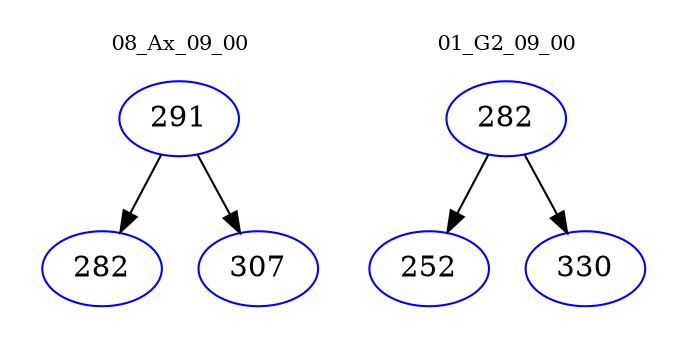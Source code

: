 digraph{
subgraph cluster_0 {
color = white
label = "08_Ax_09_00";
fontsize=10;
T0_291 [label="291", color="blue"]
T0_291 -> T0_282 [color="black"]
T0_282 [label="282", color="blue"]
T0_291 -> T0_307 [color="black"]
T0_307 [label="307", color="blue"]
}
subgraph cluster_1 {
color = white
label = "01_G2_09_00";
fontsize=10;
T1_282 [label="282", color="blue"]
T1_282 -> T1_252 [color="black"]
T1_252 [label="252", color="blue"]
T1_282 -> T1_330 [color="black"]
T1_330 [label="330", color="blue"]
}
}
